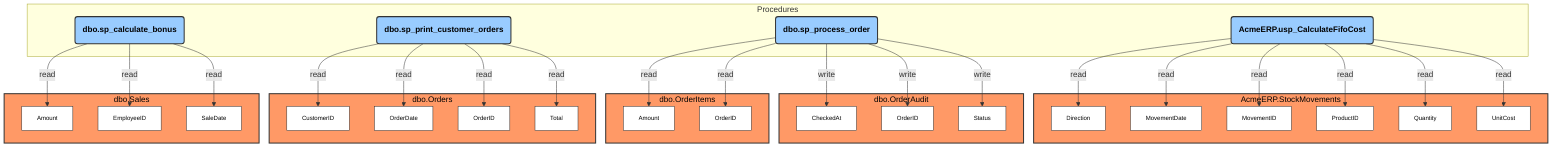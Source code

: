 graph TD

    %% --- Styles --- %%
    classDef table fill:#f96,stroke:#333,stroke-width:2px,color:#000;
    classDef function fill:#9f6,stroke:#333,stroke-width:2px,color:#000,font-weight:bold;
    classDef trigger fill:#fa0,stroke:#333,stroke-width:2px,color:#000,font-weight:bold;
    classDef procedure fill:#9cf,stroke:#333,stroke-width:2px,color:#000,font-weight:bold;
    classDef column fill:#fff,stroke:#333,stroke-width:1px,color:#000,font-size:12px;


    %% --- Visual Hierarchy --- %%
    subgraph Procedures
        AcmeERP_usp_CalculateFifoCost
        dbo_sp_calculate_bonus
        dbo_sp_print_customer_orders
        dbo_sp_process_order
    end


    %% --- Node Definitions --- %%

    subgraph AcmeERP_StockMovements["AcmeERP.StockMovements"]
        AcmeERP_StockMovements_Direction["Direction"];
        class AcmeERP_StockMovements_Direction column;
        AcmeERP_StockMovements_MovementDate["MovementDate"];
        class AcmeERP_StockMovements_MovementDate column;
        AcmeERP_StockMovements_MovementID["MovementID"];
        class AcmeERP_StockMovements_MovementID column;
        AcmeERP_StockMovements_ProductID["ProductID"];
        class AcmeERP_StockMovements_ProductID column;
        AcmeERP_StockMovements_Quantity["Quantity"];
        class AcmeERP_StockMovements_Quantity column;
        AcmeERP_StockMovements_UnitCost["UnitCost"];
        class AcmeERP_StockMovements_UnitCost column;
    end
    class AcmeERP_StockMovements table;

    subgraph dbo_OrderAudit["dbo.OrderAudit"]
        dbo_OrderAudit_CheckedAt["CheckedAt"];
        class dbo_OrderAudit_CheckedAt column;
        dbo_OrderAudit_OrderID["OrderID"];
        class dbo_OrderAudit_OrderID column;
        dbo_OrderAudit_Status["Status"];
        class dbo_OrderAudit_Status column;
    end
    class dbo_OrderAudit table;

    subgraph dbo_OrderItems["dbo.OrderItems"]
        dbo_OrderItems_Amount["Amount"];
        class dbo_OrderItems_Amount column;
        dbo_OrderItems_OrderID["OrderID"];
        class dbo_OrderItems_OrderID column;
    end
    class dbo_OrderItems table;

    subgraph dbo_Orders["dbo.Orders"]
        dbo_Orders_CustomerID["CustomerID"];
        class dbo_Orders_CustomerID column;
        dbo_Orders_OrderDate["OrderDate"];
        class dbo_Orders_OrderDate column;
        dbo_Orders_OrderID["OrderID"];
        class dbo_Orders_OrderID column;
        dbo_Orders_Total["Total"];
        class dbo_Orders_Total column;
    end
    class dbo_Orders table;

    subgraph dbo_Sales["dbo.Sales"]
        dbo_Sales_Amount["Amount"];
        class dbo_Sales_Amount column;
        dbo_Sales_EmployeeID["EmployeeID"];
        class dbo_Sales_EmployeeID column;
        dbo_Sales_SaleDate["SaleDate"];
        class dbo_Sales_SaleDate column;
    end
    class dbo_Sales table;
    AcmeERP_usp_CalculateFifoCost("AcmeERP.usp_CalculateFifoCost");
    class AcmeERP_usp_CalculateFifoCost procedure;
    dbo_sp_calculate_bonus("dbo.sp_calculate_bonus");
    class dbo_sp_calculate_bonus procedure;
    dbo_sp_print_customer_orders("dbo.sp_print_customer_orders");
    class dbo_sp_print_customer_orders procedure;
    dbo_sp_process_order("dbo.sp_process_order");
    class dbo_sp_process_order procedure;

    %% --- Relationships --- %%
    AcmeERP_usp_CalculateFifoCost -- "read" --> AcmeERP_StockMovements_Direction;
    AcmeERP_usp_CalculateFifoCost -- "read" --> AcmeERP_StockMovements_MovementDate;
    AcmeERP_usp_CalculateFifoCost -- "read" --> AcmeERP_StockMovements_MovementID;
    AcmeERP_usp_CalculateFifoCost -- "read" --> AcmeERP_StockMovements_ProductID;
    AcmeERP_usp_CalculateFifoCost -- "read" --> AcmeERP_StockMovements_Quantity;
    AcmeERP_usp_CalculateFifoCost -- "read" --> AcmeERP_StockMovements_UnitCost;
    dbo_sp_calculate_bonus -- "read" --> dbo_Sales_Amount;
    dbo_sp_calculate_bonus -- "read" --> dbo_Sales_EmployeeID;
    dbo_sp_calculate_bonus -- "read" --> dbo_Sales_SaleDate;
    dbo_sp_print_customer_orders -- "read" --> dbo_Orders_CustomerID;
    dbo_sp_print_customer_orders -- "read" --> dbo_Orders_OrderDate;
    dbo_sp_print_customer_orders -- "read" --> dbo_Orders_OrderID;
    dbo_sp_print_customer_orders -- "read" --> dbo_Orders_Total;
    dbo_sp_process_order -- "read" --> dbo_OrderItems_Amount;
    dbo_sp_process_order -- "read" --> dbo_OrderItems_OrderID;
    dbo_sp_process_order -- "write" --> dbo_OrderAudit_CheckedAt;
    dbo_sp_process_order -- "write" --> dbo_OrderAudit_OrderID;
    dbo_sp_process_order -- "write" --> dbo_OrderAudit_Status;